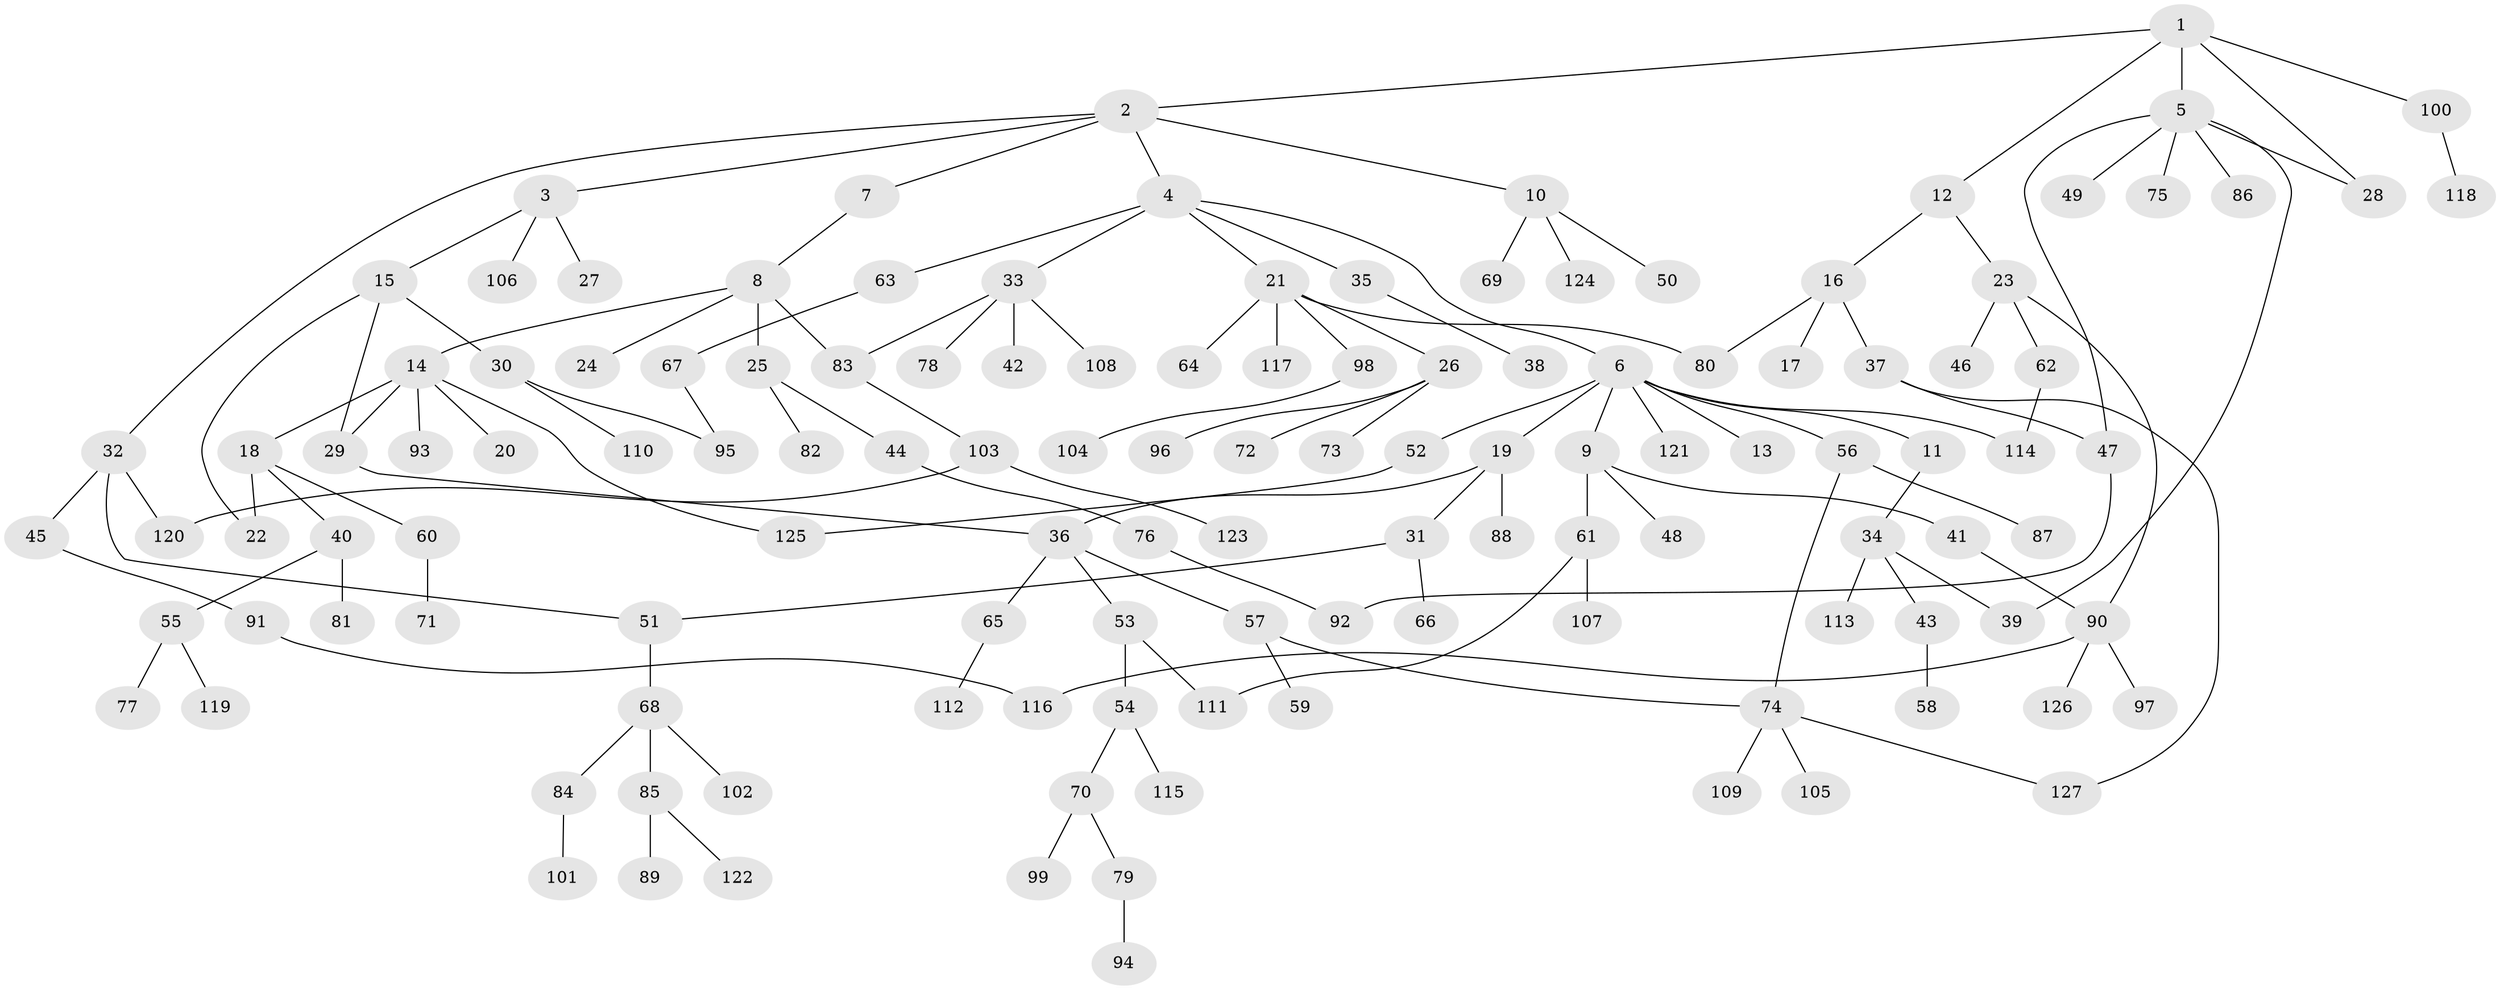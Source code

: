 // Generated by graph-tools (version 1.1) at 2025/25/03/09/25 03:25:25]
// undirected, 127 vertices, 145 edges
graph export_dot {
graph [start="1"]
  node [color=gray90,style=filled];
  1;
  2;
  3;
  4;
  5;
  6;
  7;
  8;
  9;
  10;
  11;
  12;
  13;
  14;
  15;
  16;
  17;
  18;
  19;
  20;
  21;
  22;
  23;
  24;
  25;
  26;
  27;
  28;
  29;
  30;
  31;
  32;
  33;
  34;
  35;
  36;
  37;
  38;
  39;
  40;
  41;
  42;
  43;
  44;
  45;
  46;
  47;
  48;
  49;
  50;
  51;
  52;
  53;
  54;
  55;
  56;
  57;
  58;
  59;
  60;
  61;
  62;
  63;
  64;
  65;
  66;
  67;
  68;
  69;
  70;
  71;
  72;
  73;
  74;
  75;
  76;
  77;
  78;
  79;
  80;
  81;
  82;
  83;
  84;
  85;
  86;
  87;
  88;
  89;
  90;
  91;
  92;
  93;
  94;
  95;
  96;
  97;
  98;
  99;
  100;
  101;
  102;
  103;
  104;
  105;
  106;
  107;
  108;
  109;
  110;
  111;
  112;
  113;
  114;
  115;
  116;
  117;
  118;
  119;
  120;
  121;
  122;
  123;
  124;
  125;
  126;
  127;
  1 -- 2;
  1 -- 5;
  1 -- 12;
  1 -- 100;
  1 -- 28;
  2 -- 3;
  2 -- 4;
  2 -- 7;
  2 -- 10;
  2 -- 32;
  3 -- 15;
  3 -- 27;
  3 -- 106;
  4 -- 6;
  4 -- 21;
  4 -- 33;
  4 -- 35;
  4 -- 63;
  5 -- 28;
  5 -- 49;
  5 -- 75;
  5 -- 86;
  5 -- 39;
  5 -- 47;
  6 -- 9;
  6 -- 11;
  6 -- 13;
  6 -- 19;
  6 -- 52;
  6 -- 56;
  6 -- 121;
  6 -- 114;
  7 -- 8;
  8 -- 14;
  8 -- 24;
  8 -- 25;
  8 -- 83;
  9 -- 41;
  9 -- 48;
  9 -- 61;
  10 -- 50;
  10 -- 69;
  10 -- 124;
  11 -- 34;
  12 -- 16;
  12 -- 23;
  14 -- 18;
  14 -- 20;
  14 -- 93;
  14 -- 29;
  14 -- 125;
  15 -- 22;
  15 -- 29;
  15 -- 30;
  16 -- 17;
  16 -- 37;
  16 -- 80;
  18 -- 40;
  18 -- 60;
  18 -- 22;
  19 -- 31;
  19 -- 88;
  19 -- 36;
  21 -- 26;
  21 -- 64;
  21 -- 80;
  21 -- 98;
  21 -- 117;
  23 -- 46;
  23 -- 62;
  23 -- 90;
  25 -- 44;
  25 -- 82;
  26 -- 72;
  26 -- 73;
  26 -- 96;
  29 -- 36;
  30 -- 110;
  30 -- 95;
  31 -- 66;
  31 -- 51;
  32 -- 45;
  32 -- 51;
  32 -- 120;
  33 -- 42;
  33 -- 78;
  33 -- 83;
  33 -- 108;
  34 -- 39;
  34 -- 43;
  34 -- 113;
  35 -- 38;
  36 -- 53;
  36 -- 57;
  36 -- 65;
  37 -- 47;
  37 -- 127;
  40 -- 55;
  40 -- 81;
  41 -- 90;
  43 -- 58;
  44 -- 76;
  45 -- 91;
  47 -- 92;
  51 -- 68;
  52 -- 125;
  53 -- 54;
  53 -- 111;
  54 -- 70;
  54 -- 115;
  55 -- 77;
  55 -- 119;
  56 -- 87;
  56 -- 74;
  57 -- 59;
  57 -- 74;
  60 -- 71;
  61 -- 107;
  61 -- 111;
  62 -- 114;
  63 -- 67;
  65 -- 112;
  67 -- 95;
  68 -- 84;
  68 -- 85;
  68 -- 102;
  70 -- 79;
  70 -- 99;
  74 -- 105;
  74 -- 109;
  74 -- 127;
  76 -- 92;
  79 -- 94;
  83 -- 103;
  84 -- 101;
  85 -- 89;
  85 -- 122;
  90 -- 97;
  90 -- 116;
  90 -- 126;
  91 -- 116;
  98 -- 104;
  100 -- 118;
  103 -- 123;
  103 -- 120;
}
